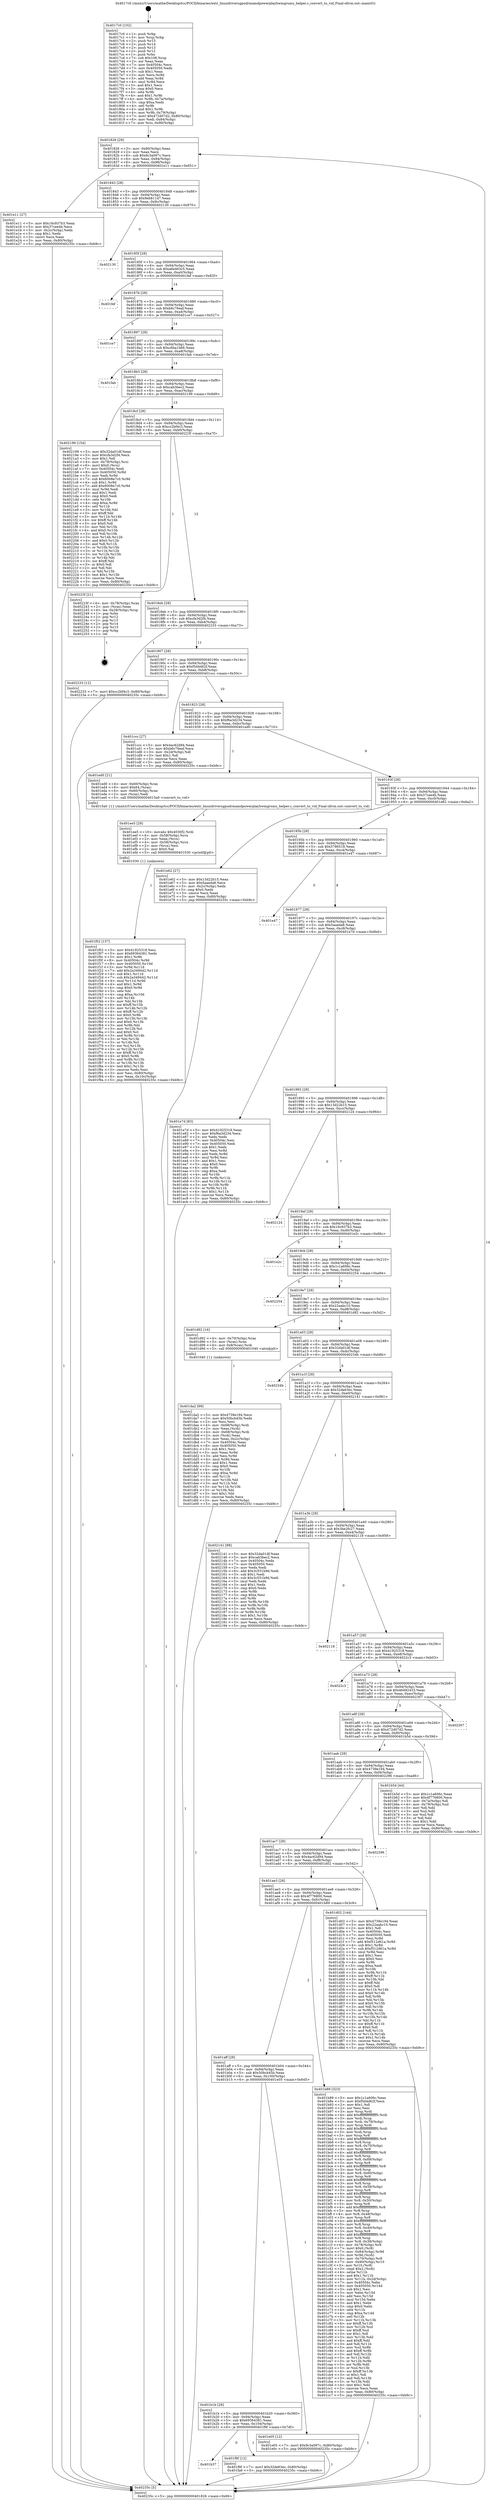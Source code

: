 digraph "0x4017c0" {
  label = "0x4017c0 (/mnt/c/Users/mathe/Desktop/tcc/POCII/binaries/extr_linuxdriversgpudrmamdpowerplayhwmgrsmu_helper.c_convert_to_vid_Final-ollvm.out::main(0))"
  labelloc = "t"
  node[shape=record]

  Entry [label="",width=0.3,height=0.3,shape=circle,fillcolor=black,style=filled]
  "0x401826" [label="{
     0x401826 [29]\l
     | [instrs]\l
     &nbsp;&nbsp;0x401826 \<+3\>: mov -0x80(%rbp),%eax\l
     &nbsp;&nbsp;0x401829 \<+2\>: mov %eax,%ecx\l
     &nbsp;&nbsp;0x40182b \<+6\>: sub $0x9c3a097c,%ecx\l
     &nbsp;&nbsp;0x401831 \<+6\>: mov %eax,-0x94(%rbp)\l
     &nbsp;&nbsp;0x401837 \<+6\>: mov %ecx,-0x98(%rbp)\l
     &nbsp;&nbsp;0x40183d \<+6\>: je 0000000000401e11 \<main+0x651\>\l
  }"]
  "0x401e11" [label="{
     0x401e11 [27]\l
     | [instrs]\l
     &nbsp;&nbsp;0x401e11 \<+5\>: mov $0x16c937b3,%eax\l
     &nbsp;&nbsp;0x401e16 \<+5\>: mov $0x37cee4b,%ecx\l
     &nbsp;&nbsp;0x401e1b \<+3\>: mov -0x2c(%rbp),%edx\l
     &nbsp;&nbsp;0x401e1e \<+3\>: cmp $0x1,%edx\l
     &nbsp;&nbsp;0x401e21 \<+3\>: cmovl %ecx,%eax\l
     &nbsp;&nbsp;0x401e24 \<+3\>: mov %eax,-0x80(%rbp)\l
     &nbsp;&nbsp;0x401e27 \<+5\>: jmp 000000000040235c \<main+0xb9c\>\l
  }"]
  "0x401843" [label="{
     0x401843 [28]\l
     | [instrs]\l
     &nbsp;&nbsp;0x401843 \<+5\>: jmp 0000000000401848 \<main+0x88\>\l
     &nbsp;&nbsp;0x401848 \<+6\>: mov -0x94(%rbp),%eax\l
     &nbsp;&nbsp;0x40184e \<+5\>: sub $0x9eb811d7,%eax\l
     &nbsp;&nbsp;0x401853 \<+6\>: mov %eax,-0x9c(%rbp)\l
     &nbsp;&nbsp;0x401859 \<+6\>: je 0000000000402130 \<main+0x970\>\l
  }"]
  Exit [label="",width=0.3,height=0.3,shape=circle,fillcolor=black,style=filled,peripheries=2]
  "0x402130" [label="{
     0x402130\l
  }", style=dashed]
  "0x40185f" [label="{
     0x40185f [28]\l
     | [instrs]\l
     &nbsp;&nbsp;0x40185f \<+5\>: jmp 0000000000401864 \<main+0xa4\>\l
     &nbsp;&nbsp;0x401864 \<+6\>: mov -0x94(%rbp),%eax\l
     &nbsp;&nbsp;0x40186a \<+5\>: sub $0xa6e463c5,%eax\l
     &nbsp;&nbsp;0x40186f \<+6\>: mov %eax,-0xa0(%rbp)\l
     &nbsp;&nbsp;0x401875 \<+6\>: je 0000000000401fef \<main+0x82f\>\l
  }"]
  "0x401b37" [label="{
     0x401b37\l
  }", style=dashed]
  "0x401fef" [label="{
     0x401fef\l
  }", style=dashed]
  "0x40187b" [label="{
     0x40187b [28]\l
     | [instrs]\l
     &nbsp;&nbsp;0x40187b \<+5\>: jmp 0000000000401880 \<main+0xc0\>\l
     &nbsp;&nbsp;0x401880 \<+6\>: mov -0x94(%rbp),%eax\l
     &nbsp;&nbsp;0x401886 \<+5\>: sub $0xb6c76eaf,%eax\l
     &nbsp;&nbsp;0x40188b \<+6\>: mov %eax,-0xa4(%rbp)\l
     &nbsp;&nbsp;0x401891 \<+6\>: je 0000000000401ce7 \<main+0x527\>\l
  }"]
  "0x401f9f" [label="{
     0x401f9f [12]\l
     | [instrs]\l
     &nbsp;&nbsp;0x401f9f \<+7\>: movl $0x32de63ec,-0x80(%rbp)\l
     &nbsp;&nbsp;0x401fa6 \<+5\>: jmp 000000000040235c \<main+0xb9c\>\l
  }"]
  "0x401ce7" [label="{
     0x401ce7\l
  }", style=dashed]
  "0x401897" [label="{
     0x401897 [28]\l
     | [instrs]\l
     &nbsp;&nbsp;0x401897 \<+5\>: jmp 000000000040189c \<main+0xdc\>\l
     &nbsp;&nbsp;0x40189c \<+6\>: mov -0x94(%rbp),%eax\l
     &nbsp;&nbsp;0x4018a2 \<+5\>: sub $0xc6ba1b66,%eax\l
     &nbsp;&nbsp;0x4018a7 \<+6\>: mov %eax,-0xa8(%rbp)\l
     &nbsp;&nbsp;0x4018ad \<+6\>: je 0000000000401fab \<main+0x7eb\>\l
  }"]
  "0x401f02" [label="{
     0x401f02 [157]\l
     | [instrs]\l
     &nbsp;&nbsp;0x401f02 \<+5\>: mov $0x41925318,%esi\l
     &nbsp;&nbsp;0x401f07 \<+5\>: mov $0x69364381,%edx\l
     &nbsp;&nbsp;0x401f0c \<+3\>: mov $0x1,%r8b\l
     &nbsp;&nbsp;0x401f0f \<+8\>: mov 0x40504c,%r9d\l
     &nbsp;&nbsp;0x401f17 \<+8\>: mov 0x405050,%r10d\l
     &nbsp;&nbsp;0x401f1f \<+3\>: mov %r9d,%r11d\l
     &nbsp;&nbsp;0x401f22 \<+7\>: add $0x2a349442,%r11d\l
     &nbsp;&nbsp;0x401f29 \<+4\>: sub $0x1,%r11d\l
     &nbsp;&nbsp;0x401f2d \<+7\>: sub $0x2a349442,%r11d\l
     &nbsp;&nbsp;0x401f34 \<+4\>: imul %r11d,%r9d\l
     &nbsp;&nbsp;0x401f38 \<+4\>: and $0x1,%r9d\l
     &nbsp;&nbsp;0x401f3c \<+4\>: cmp $0x0,%r9d\l
     &nbsp;&nbsp;0x401f40 \<+3\>: sete %bl\l
     &nbsp;&nbsp;0x401f43 \<+4\>: cmp $0xa,%r10d\l
     &nbsp;&nbsp;0x401f47 \<+4\>: setl %r14b\l
     &nbsp;&nbsp;0x401f4b \<+3\>: mov %bl,%r15b\l
     &nbsp;&nbsp;0x401f4e \<+4\>: xor $0xff,%r15b\l
     &nbsp;&nbsp;0x401f52 \<+3\>: mov %r14b,%r12b\l
     &nbsp;&nbsp;0x401f55 \<+4\>: xor $0xff,%r12b\l
     &nbsp;&nbsp;0x401f59 \<+4\>: xor $0x0,%r8b\l
     &nbsp;&nbsp;0x401f5d \<+3\>: mov %r15b,%r13b\l
     &nbsp;&nbsp;0x401f60 \<+4\>: and $0x0,%r13b\l
     &nbsp;&nbsp;0x401f64 \<+3\>: and %r8b,%bl\l
     &nbsp;&nbsp;0x401f67 \<+3\>: mov %r12b,%cl\l
     &nbsp;&nbsp;0x401f6a \<+3\>: and $0x0,%cl\l
     &nbsp;&nbsp;0x401f6d \<+3\>: and %r8b,%r14b\l
     &nbsp;&nbsp;0x401f70 \<+3\>: or %bl,%r13b\l
     &nbsp;&nbsp;0x401f73 \<+3\>: or %r14b,%cl\l
     &nbsp;&nbsp;0x401f76 \<+3\>: xor %cl,%r13b\l
     &nbsp;&nbsp;0x401f79 \<+3\>: or %r12b,%r15b\l
     &nbsp;&nbsp;0x401f7c \<+4\>: xor $0xff,%r15b\l
     &nbsp;&nbsp;0x401f80 \<+4\>: or $0x0,%r8b\l
     &nbsp;&nbsp;0x401f84 \<+3\>: and %r8b,%r15b\l
     &nbsp;&nbsp;0x401f87 \<+3\>: or %r15b,%r13b\l
     &nbsp;&nbsp;0x401f8a \<+4\>: test $0x1,%r13b\l
     &nbsp;&nbsp;0x401f8e \<+3\>: cmovne %edx,%esi\l
     &nbsp;&nbsp;0x401f91 \<+3\>: mov %esi,-0x80(%rbp)\l
     &nbsp;&nbsp;0x401f94 \<+6\>: mov %eax,-0x10c(%rbp)\l
     &nbsp;&nbsp;0x401f9a \<+5\>: jmp 000000000040235c \<main+0xb9c\>\l
  }"]
  "0x401fab" [label="{
     0x401fab\l
  }", style=dashed]
  "0x4018b3" [label="{
     0x4018b3 [28]\l
     | [instrs]\l
     &nbsp;&nbsp;0x4018b3 \<+5\>: jmp 00000000004018b8 \<main+0xf8\>\l
     &nbsp;&nbsp;0x4018b8 \<+6\>: mov -0x94(%rbp),%eax\l
     &nbsp;&nbsp;0x4018be \<+5\>: sub $0xcab3bec2,%eax\l
     &nbsp;&nbsp;0x4018c3 \<+6\>: mov %eax,-0xac(%rbp)\l
     &nbsp;&nbsp;0x4018c9 \<+6\>: je 0000000000402199 \<main+0x9d9\>\l
  }"]
  "0x401ee5" [label="{
     0x401ee5 [29]\l
     | [instrs]\l
     &nbsp;&nbsp;0x401ee5 \<+10\>: movabs $0x4030f2,%rdi\l
     &nbsp;&nbsp;0x401eef \<+4\>: mov -0x58(%rbp),%rcx\l
     &nbsp;&nbsp;0x401ef3 \<+2\>: mov %eax,(%rcx)\l
     &nbsp;&nbsp;0x401ef5 \<+4\>: mov -0x58(%rbp),%rcx\l
     &nbsp;&nbsp;0x401ef9 \<+2\>: mov (%rcx),%esi\l
     &nbsp;&nbsp;0x401efb \<+2\>: mov $0x0,%al\l
     &nbsp;&nbsp;0x401efd \<+5\>: call 0000000000401030 \<printf@plt\>\l
     | [calls]\l
     &nbsp;&nbsp;0x401030 \{1\} (unknown)\l
  }"]
  "0x402199" [label="{
     0x402199 [154]\l
     | [instrs]\l
     &nbsp;&nbsp;0x402199 \<+5\>: mov $0x32da01df,%eax\l
     &nbsp;&nbsp;0x40219e \<+5\>: mov $0xcfa3d2f4,%ecx\l
     &nbsp;&nbsp;0x4021a3 \<+2\>: mov $0x1,%dl\l
     &nbsp;&nbsp;0x4021a5 \<+4\>: mov -0x78(%rbp),%rsi\l
     &nbsp;&nbsp;0x4021a9 \<+6\>: movl $0x0,(%rsi)\l
     &nbsp;&nbsp;0x4021af \<+7\>: mov 0x40504c,%edi\l
     &nbsp;&nbsp;0x4021b6 \<+8\>: mov 0x405050,%r8d\l
     &nbsp;&nbsp;0x4021be \<+3\>: mov %edi,%r9d\l
     &nbsp;&nbsp;0x4021c1 \<+7\>: sub $0x6008e7c0,%r9d\l
     &nbsp;&nbsp;0x4021c8 \<+4\>: sub $0x1,%r9d\l
     &nbsp;&nbsp;0x4021cc \<+7\>: add $0x6008e7c0,%r9d\l
     &nbsp;&nbsp;0x4021d3 \<+4\>: imul %r9d,%edi\l
     &nbsp;&nbsp;0x4021d7 \<+3\>: and $0x1,%edi\l
     &nbsp;&nbsp;0x4021da \<+3\>: cmp $0x0,%edi\l
     &nbsp;&nbsp;0x4021dd \<+4\>: sete %r10b\l
     &nbsp;&nbsp;0x4021e1 \<+4\>: cmp $0xa,%r8d\l
     &nbsp;&nbsp;0x4021e5 \<+4\>: setl %r11b\l
     &nbsp;&nbsp;0x4021e9 \<+3\>: mov %r10b,%bl\l
     &nbsp;&nbsp;0x4021ec \<+3\>: xor $0xff,%bl\l
     &nbsp;&nbsp;0x4021ef \<+3\>: mov %r11b,%r14b\l
     &nbsp;&nbsp;0x4021f2 \<+4\>: xor $0xff,%r14b\l
     &nbsp;&nbsp;0x4021f6 \<+3\>: xor $0x0,%dl\l
     &nbsp;&nbsp;0x4021f9 \<+3\>: mov %bl,%r15b\l
     &nbsp;&nbsp;0x4021fc \<+4\>: and $0x0,%r15b\l
     &nbsp;&nbsp;0x402200 \<+3\>: and %dl,%r10b\l
     &nbsp;&nbsp;0x402203 \<+3\>: mov %r14b,%r12b\l
     &nbsp;&nbsp;0x402206 \<+4\>: and $0x0,%r12b\l
     &nbsp;&nbsp;0x40220a \<+3\>: and %dl,%r11b\l
     &nbsp;&nbsp;0x40220d \<+3\>: or %r10b,%r15b\l
     &nbsp;&nbsp;0x402210 \<+3\>: or %r11b,%r12b\l
     &nbsp;&nbsp;0x402213 \<+3\>: xor %r12b,%r15b\l
     &nbsp;&nbsp;0x402216 \<+3\>: or %r14b,%bl\l
     &nbsp;&nbsp;0x402219 \<+3\>: xor $0xff,%bl\l
     &nbsp;&nbsp;0x40221c \<+3\>: or $0x0,%dl\l
     &nbsp;&nbsp;0x40221f \<+2\>: and %dl,%bl\l
     &nbsp;&nbsp;0x402221 \<+3\>: or %bl,%r15b\l
     &nbsp;&nbsp;0x402224 \<+4\>: test $0x1,%r15b\l
     &nbsp;&nbsp;0x402228 \<+3\>: cmovne %ecx,%eax\l
     &nbsp;&nbsp;0x40222b \<+3\>: mov %eax,-0x80(%rbp)\l
     &nbsp;&nbsp;0x40222e \<+5\>: jmp 000000000040235c \<main+0xb9c\>\l
  }"]
  "0x4018cf" [label="{
     0x4018cf [28]\l
     | [instrs]\l
     &nbsp;&nbsp;0x4018cf \<+5\>: jmp 00000000004018d4 \<main+0x114\>\l
     &nbsp;&nbsp;0x4018d4 \<+6\>: mov -0x94(%rbp),%eax\l
     &nbsp;&nbsp;0x4018da \<+5\>: sub $0xcc2bf4c3,%eax\l
     &nbsp;&nbsp;0x4018df \<+6\>: mov %eax,-0xb0(%rbp)\l
     &nbsp;&nbsp;0x4018e5 \<+6\>: je 000000000040223f \<main+0xa7f\>\l
  }"]
  "0x401b1b" [label="{
     0x401b1b [28]\l
     | [instrs]\l
     &nbsp;&nbsp;0x401b1b \<+5\>: jmp 0000000000401b20 \<main+0x360\>\l
     &nbsp;&nbsp;0x401b20 \<+6\>: mov -0x94(%rbp),%eax\l
     &nbsp;&nbsp;0x401b26 \<+5\>: sub $0x69364381,%eax\l
     &nbsp;&nbsp;0x401b2b \<+6\>: mov %eax,-0x104(%rbp)\l
     &nbsp;&nbsp;0x401b31 \<+6\>: je 0000000000401f9f \<main+0x7df\>\l
  }"]
  "0x40223f" [label="{
     0x40223f [21]\l
     | [instrs]\l
     &nbsp;&nbsp;0x40223f \<+4\>: mov -0x78(%rbp),%rax\l
     &nbsp;&nbsp;0x402243 \<+2\>: mov (%rax),%eax\l
     &nbsp;&nbsp;0x402245 \<+4\>: lea -0x28(%rbp),%rsp\l
     &nbsp;&nbsp;0x402249 \<+1\>: pop %rbx\l
     &nbsp;&nbsp;0x40224a \<+2\>: pop %r12\l
     &nbsp;&nbsp;0x40224c \<+2\>: pop %r13\l
     &nbsp;&nbsp;0x40224e \<+2\>: pop %r14\l
     &nbsp;&nbsp;0x402250 \<+2\>: pop %r15\l
     &nbsp;&nbsp;0x402252 \<+1\>: pop %rbp\l
     &nbsp;&nbsp;0x402253 \<+1\>: ret\l
  }"]
  "0x4018eb" [label="{
     0x4018eb [28]\l
     | [instrs]\l
     &nbsp;&nbsp;0x4018eb \<+5\>: jmp 00000000004018f0 \<main+0x130\>\l
     &nbsp;&nbsp;0x4018f0 \<+6\>: mov -0x94(%rbp),%eax\l
     &nbsp;&nbsp;0x4018f6 \<+5\>: sub $0xcfa3d2f4,%eax\l
     &nbsp;&nbsp;0x4018fb \<+6\>: mov %eax,-0xb4(%rbp)\l
     &nbsp;&nbsp;0x401901 \<+6\>: je 0000000000402233 \<main+0xa73\>\l
  }"]
  "0x401e05" [label="{
     0x401e05 [12]\l
     | [instrs]\l
     &nbsp;&nbsp;0x401e05 \<+7\>: movl $0x9c3a097c,-0x80(%rbp)\l
     &nbsp;&nbsp;0x401e0c \<+5\>: jmp 000000000040235c \<main+0xb9c\>\l
  }"]
  "0x402233" [label="{
     0x402233 [12]\l
     | [instrs]\l
     &nbsp;&nbsp;0x402233 \<+7\>: movl $0xcc2bf4c3,-0x80(%rbp)\l
     &nbsp;&nbsp;0x40223a \<+5\>: jmp 000000000040235c \<main+0xb9c\>\l
  }"]
  "0x401907" [label="{
     0x401907 [28]\l
     | [instrs]\l
     &nbsp;&nbsp;0x401907 \<+5\>: jmp 000000000040190c \<main+0x14c\>\l
     &nbsp;&nbsp;0x40190c \<+6\>: mov -0x94(%rbp),%eax\l
     &nbsp;&nbsp;0x401912 \<+5\>: sub $0xf5d4d62f,%eax\l
     &nbsp;&nbsp;0x401917 \<+6\>: mov %eax,-0xb8(%rbp)\l
     &nbsp;&nbsp;0x40191d \<+6\>: je 0000000000401ccc \<main+0x50c\>\l
  }"]
  "0x401da2" [label="{
     0x401da2 [99]\l
     | [instrs]\l
     &nbsp;&nbsp;0x401da2 \<+5\>: mov $0x4739e194,%ecx\l
     &nbsp;&nbsp;0x401da7 \<+5\>: mov $0x50bcb45b,%edx\l
     &nbsp;&nbsp;0x401dac \<+2\>: xor %esi,%esi\l
     &nbsp;&nbsp;0x401dae \<+4\>: mov -0x68(%rbp),%rdi\l
     &nbsp;&nbsp;0x401db2 \<+2\>: mov %eax,(%rdi)\l
     &nbsp;&nbsp;0x401db4 \<+4\>: mov -0x68(%rbp),%rdi\l
     &nbsp;&nbsp;0x401db8 \<+2\>: mov (%rdi),%eax\l
     &nbsp;&nbsp;0x401dba \<+3\>: mov %eax,-0x2c(%rbp)\l
     &nbsp;&nbsp;0x401dbd \<+7\>: mov 0x40504c,%eax\l
     &nbsp;&nbsp;0x401dc4 \<+8\>: mov 0x405050,%r8d\l
     &nbsp;&nbsp;0x401dcc \<+3\>: sub $0x1,%esi\l
     &nbsp;&nbsp;0x401dcf \<+3\>: mov %eax,%r9d\l
     &nbsp;&nbsp;0x401dd2 \<+3\>: add %esi,%r9d\l
     &nbsp;&nbsp;0x401dd5 \<+4\>: imul %r9d,%eax\l
     &nbsp;&nbsp;0x401dd9 \<+3\>: and $0x1,%eax\l
     &nbsp;&nbsp;0x401ddc \<+3\>: cmp $0x0,%eax\l
     &nbsp;&nbsp;0x401ddf \<+4\>: sete %r10b\l
     &nbsp;&nbsp;0x401de3 \<+4\>: cmp $0xa,%r8d\l
     &nbsp;&nbsp;0x401de7 \<+4\>: setl %r11b\l
     &nbsp;&nbsp;0x401deb \<+3\>: mov %r10b,%bl\l
     &nbsp;&nbsp;0x401dee \<+3\>: and %r11b,%bl\l
     &nbsp;&nbsp;0x401df1 \<+3\>: xor %r11b,%r10b\l
     &nbsp;&nbsp;0x401df4 \<+3\>: or %r10b,%bl\l
     &nbsp;&nbsp;0x401df7 \<+3\>: test $0x1,%bl\l
     &nbsp;&nbsp;0x401dfa \<+3\>: cmovne %edx,%ecx\l
     &nbsp;&nbsp;0x401dfd \<+3\>: mov %ecx,-0x80(%rbp)\l
     &nbsp;&nbsp;0x401e00 \<+5\>: jmp 000000000040235c \<main+0xb9c\>\l
  }"]
  "0x401ccc" [label="{
     0x401ccc [27]\l
     | [instrs]\l
     &nbsp;&nbsp;0x401ccc \<+5\>: mov $0x4ac62d94,%eax\l
     &nbsp;&nbsp;0x401cd1 \<+5\>: mov $0xb6c76eaf,%ecx\l
     &nbsp;&nbsp;0x401cd6 \<+3\>: mov -0x2d(%rbp),%dl\l
     &nbsp;&nbsp;0x401cd9 \<+3\>: test $0x1,%dl\l
     &nbsp;&nbsp;0x401cdc \<+3\>: cmovne %ecx,%eax\l
     &nbsp;&nbsp;0x401cdf \<+3\>: mov %eax,-0x80(%rbp)\l
     &nbsp;&nbsp;0x401ce2 \<+5\>: jmp 000000000040235c \<main+0xb9c\>\l
  }"]
  "0x401923" [label="{
     0x401923 [28]\l
     | [instrs]\l
     &nbsp;&nbsp;0x401923 \<+5\>: jmp 0000000000401928 \<main+0x168\>\l
     &nbsp;&nbsp;0x401928 \<+6\>: mov -0x94(%rbp),%eax\l
     &nbsp;&nbsp;0x40192e \<+5\>: sub $0xf6a3d234,%eax\l
     &nbsp;&nbsp;0x401933 \<+6\>: mov %eax,-0xbc(%rbp)\l
     &nbsp;&nbsp;0x401939 \<+6\>: je 0000000000401ed0 \<main+0x710\>\l
  }"]
  "0x401aff" [label="{
     0x401aff [28]\l
     | [instrs]\l
     &nbsp;&nbsp;0x401aff \<+5\>: jmp 0000000000401b04 \<main+0x344\>\l
     &nbsp;&nbsp;0x401b04 \<+6\>: mov -0x94(%rbp),%eax\l
     &nbsp;&nbsp;0x401b0a \<+5\>: sub $0x50bcb45b,%eax\l
     &nbsp;&nbsp;0x401b0f \<+6\>: mov %eax,-0x100(%rbp)\l
     &nbsp;&nbsp;0x401b15 \<+6\>: je 0000000000401e05 \<main+0x645\>\l
  }"]
  "0x401ed0" [label="{
     0x401ed0 [21]\l
     | [instrs]\l
     &nbsp;&nbsp;0x401ed0 \<+4\>: mov -0x60(%rbp),%rax\l
     &nbsp;&nbsp;0x401ed4 \<+6\>: movl $0x64,(%rax)\l
     &nbsp;&nbsp;0x401eda \<+4\>: mov -0x60(%rbp),%rax\l
     &nbsp;&nbsp;0x401ede \<+2\>: mov (%rax),%edi\l
     &nbsp;&nbsp;0x401ee0 \<+5\>: call 00000000004015a0 \<convert_to_vid\>\l
     | [calls]\l
     &nbsp;&nbsp;0x4015a0 \{1\} (/mnt/c/Users/mathe/Desktop/tcc/POCII/binaries/extr_linuxdriversgpudrmamdpowerplayhwmgrsmu_helper.c_convert_to_vid_Final-ollvm.out::convert_to_vid)\l
  }"]
  "0x40193f" [label="{
     0x40193f [28]\l
     | [instrs]\l
     &nbsp;&nbsp;0x40193f \<+5\>: jmp 0000000000401944 \<main+0x184\>\l
     &nbsp;&nbsp;0x401944 \<+6\>: mov -0x94(%rbp),%eax\l
     &nbsp;&nbsp;0x40194a \<+5\>: sub $0x37cee4b,%eax\l
     &nbsp;&nbsp;0x40194f \<+6\>: mov %eax,-0xc0(%rbp)\l
     &nbsp;&nbsp;0x401955 \<+6\>: je 0000000000401e62 \<main+0x6a2\>\l
  }"]
  "0x401b89" [label="{
     0x401b89 [323]\l
     | [instrs]\l
     &nbsp;&nbsp;0x401b89 \<+5\>: mov $0x1c1a606c,%eax\l
     &nbsp;&nbsp;0x401b8e \<+5\>: mov $0xf5d4d62f,%ecx\l
     &nbsp;&nbsp;0x401b93 \<+2\>: mov $0x1,%dl\l
     &nbsp;&nbsp;0x401b95 \<+2\>: xor %esi,%esi\l
     &nbsp;&nbsp;0x401b97 \<+3\>: mov %rsp,%rdi\l
     &nbsp;&nbsp;0x401b9a \<+4\>: add $0xfffffffffffffff0,%rdi\l
     &nbsp;&nbsp;0x401b9e \<+3\>: mov %rdi,%rsp\l
     &nbsp;&nbsp;0x401ba1 \<+4\>: mov %rdi,-0x78(%rbp)\l
     &nbsp;&nbsp;0x401ba5 \<+3\>: mov %rsp,%rdi\l
     &nbsp;&nbsp;0x401ba8 \<+4\>: add $0xfffffffffffffff0,%rdi\l
     &nbsp;&nbsp;0x401bac \<+3\>: mov %rdi,%rsp\l
     &nbsp;&nbsp;0x401baf \<+3\>: mov %rsp,%r8\l
     &nbsp;&nbsp;0x401bb2 \<+4\>: add $0xfffffffffffffff0,%r8\l
     &nbsp;&nbsp;0x401bb6 \<+3\>: mov %r8,%rsp\l
     &nbsp;&nbsp;0x401bb9 \<+4\>: mov %r8,-0x70(%rbp)\l
     &nbsp;&nbsp;0x401bbd \<+3\>: mov %rsp,%r8\l
     &nbsp;&nbsp;0x401bc0 \<+4\>: add $0xfffffffffffffff0,%r8\l
     &nbsp;&nbsp;0x401bc4 \<+3\>: mov %r8,%rsp\l
     &nbsp;&nbsp;0x401bc7 \<+4\>: mov %r8,-0x68(%rbp)\l
     &nbsp;&nbsp;0x401bcb \<+3\>: mov %rsp,%r8\l
     &nbsp;&nbsp;0x401bce \<+4\>: add $0xfffffffffffffff0,%r8\l
     &nbsp;&nbsp;0x401bd2 \<+3\>: mov %r8,%rsp\l
     &nbsp;&nbsp;0x401bd5 \<+4\>: mov %r8,-0x60(%rbp)\l
     &nbsp;&nbsp;0x401bd9 \<+3\>: mov %rsp,%r8\l
     &nbsp;&nbsp;0x401bdc \<+4\>: add $0xfffffffffffffff0,%r8\l
     &nbsp;&nbsp;0x401be0 \<+3\>: mov %r8,%rsp\l
     &nbsp;&nbsp;0x401be3 \<+4\>: mov %r8,-0x58(%rbp)\l
     &nbsp;&nbsp;0x401be7 \<+3\>: mov %rsp,%r8\l
     &nbsp;&nbsp;0x401bea \<+4\>: add $0xfffffffffffffff0,%r8\l
     &nbsp;&nbsp;0x401bee \<+3\>: mov %r8,%rsp\l
     &nbsp;&nbsp;0x401bf1 \<+4\>: mov %r8,-0x50(%rbp)\l
     &nbsp;&nbsp;0x401bf5 \<+3\>: mov %rsp,%r8\l
     &nbsp;&nbsp;0x401bf8 \<+4\>: add $0xfffffffffffffff0,%r8\l
     &nbsp;&nbsp;0x401bfc \<+3\>: mov %r8,%rsp\l
     &nbsp;&nbsp;0x401bff \<+4\>: mov %r8,-0x48(%rbp)\l
     &nbsp;&nbsp;0x401c03 \<+3\>: mov %rsp,%r8\l
     &nbsp;&nbsp;0x401c06 \<+4\>: add $0xfffffffffffffff0,%r8\l
     &nbsp;&nbsp;0x401c0a \<+3\>: mov %r8,%rsp\l
     &nbsp;&nbsp;0x401c0d \<+4\>: mov %r8,-0x40(%rbp)\l
     &nbsp;&nbsp;0x401c11 \<+3\>: mov %rsp,%r8\l
     &nbsp;&nbsp;0x401c14 \<+4\>: add $0xfffffffffffffff0,%r8\l
     &nbsp;&nbsp;0x401c18 \<+3\>: mov %r8,%rsp\l
     &nbsp;&nbsp;0x401c1b \<+4\>: mov %r8,-0x38(%rbp)\l
     &nbsp;&nbsp;0x401c1f \<+4\>: mov -0x78(%rbp),%r8\l
     &nbsp;&nbsp;0x401c23 \<+7\>: movl $0x0,(%r8)\l
     &nbsp;&nbsp;0x401c2a \<+7\>: mov -0x84(%rbp),%r9d\l
     &nbsp;&nbsp;0x401c31 \<+3\>: mov %r9d,(%rdi)\l
     &nbsp;&nbsp;0x401c34 \<+4\>: mov -0x70(%rbp),%r8\l
     &nbsp;&nbsp;0x401c38 \<+7\>: mov -0x90(%rbp),%r10\l
     &nbsp;&nbsp;0x401c3f \<+3\>: mov %r10,(%r8)\l
     &nbsp;&nbsp;0x401c42 \<+3\>: cmpl $0x2,(%rdi)\l
     &nbsp;&nbsp;0x401c45 \<+4\>: setne %r11b\l
     &nbsp;&nbsp;0x401c49 \<+4\>: and $0x1,%r11b\l
     &nbsp;&nbsp;0x401c4d \<+4\>: mov %r11b,-0x2d(%rbp)\l
     &nbsp;&nbsp;0x401c51 \<+7\>: mov 0x40504c,%ebx\l
     &nbsp;&nbsp;0x401c58 \<+8\>: mov 0x405050,%r14d\l
     &nbsp;&nbsp;0x401c60 \<+3\>: sub $0x1,%esi\l
     &nbsp;&nbsp;0x401c63 \<+3\>: mov %ebx,%r15d\l
     &nbsp;&nbsp;0x401c66 \<+3\>: add %esi,%r15d\l
     &nbsp;&nbsp;0x401c69 \<+4\>: imul %r15d,%ebx\l
     &nbsp;&nbsp;0x401c6d \<+3\>: and $0x1,%ebx\l
     &nbsp;&nbsp;0x401c70 \<+3\>: cmp $0x0,%ebx\l
     &nbsp;&nbsp;0x401c73 \<+4\>: sete %r11b\l
     &nbsp;&nbsp;0x401c77 \<+4\>: cmp $0xa,%r14d\l
     &nbsp;&nbsp;0x401c7b \<+4\>: setl %r12b\l
     &nbsp;&nbsp;0x401c7f \<+3\>: mov %r11b,%r13b\l
     &nbsp;&nbsp;0x401c82 \<+4\>: xor $0xff,%r13b\l
     &nbsp;&nbsp;0x401c86 \<+3\>: mov %r12b,%sil\l
     &nbsp;&nbsp;0x401c89 \<+4\>: xor $0xff,%sil\l
     &nbsp;&nbsp;0x401c8d \<+3\>: xor $0x1,%dl\l
     &nbsp;&nbsp;0x401c90 \<+3\>: mov %r13b,%dil\l
     &nbsp;&nbsp;0x401c93 \<+4\>: and $0xff,%dil\l
     &nbsp;&nbsp;0x401c97 \<+3\>: and %dl,%r11b\l
     &nbsp;&nbsp;0x401c9a \<+3\>: mov %sil,%r8b\l
     &nbsp;&nbsp;0x401c9d \<+4\>: and $0xff,%r8b\l
     &nbsp;&nbsp;0x401ca1 \<+3\>: and %dl,%r12b\l
     &nbsp;&nbsp;0x401ca4 \<+3\>: or %r11b,%dil\l
     &nbsp;&nbsp;0x401ca7 \<+3\>: or %r12b,%r8b\l
     &nbsp;&nbsp;0x401caa \<+3\>: xor %r8b,%dil\l
     &nbsp;&nbsp;0x401cad \<+3\>: or %sil,%r13b\l
     &nbsp;&nbsp;0x401cb0 \<+4\>: xor $0xff,%r13b\l
     &nbsp;&nbsp;0x401cb4 \<+3\>: or $0x1,%dl\l
     &nbsp;&nbsp;0x401cb7 \<+3\>: and %dl,%r13b\l
     &nbsp;&nbsp;0x401cba \<+3\>: or %r13b,%dil\l
     &nbsp;&nbsp;0x401cbd \<+4\>: test $0x1,%dil\l
     &nbsp;&nbsp;0x401cc1 \<+3\>: cmovne %ecx,%eax\l
     &nbsp;&nbsp;0x401cc4 \<+3\>: mov %eax,-0x80(%rbp)\l
     &nbsp;&nbsp;0x401cc7 \<+5\>: jmp 000000000040235c \<main+0xb9c\>\l
  }"]
  "0x401e62" [label="{
     0x401e62 [27]\l
     | [instrs]\l
     &nbsp;&nbsp;0x401e62 \<+5\>: mov $0x13d22b15,%eax\l
     &nbsp;&nbsp;0x401e67 \<+5\>: mov $0x5aaeda8,%ecx\l
     &nbsp;&nbsp;0x401e6c \<+3\>: mov -0x2c(%rbp),%edx\l
     &nbsp;&nbsp;0x401e6f \<+3\>: cmp $0x0,%edx\l
     &nbsp;&nbsp;0x401e72 \<+3\>: cmove %ecx,%eax\l
     &nbsp;&nbsp;0x401e75 \<+3\>: mov %eax,-0x80(%rbp)\l
     &nbsp;&nbsp;0x401e78 \<+5\>: jmp 000000000040235c \<main+0xb9c\>\l
  }"]
  "0x40195b" [label="{
     0x40195b [28]\l
     | [instrs]\l
     &nbsp;&nbsp;0x40195b \<+5\>: jmp 0000000000401960 \<main+0x1a0\>\l
     &nbsp;&nbsp;0x401960 \<+6\>: mov -0x94(%rbp),%eax\l
     &nbsp;&nbsp;0x401966 \<+5\>: sub $0x5786518,%eax\l
     &nbsp;&nbsp;0x40196b \<+6\>: mov %eax,-0xc4(%rbp)\l
     &nbsp;&nbsp;0x401971 \<+6\>: je 0000000000401e47 \<main+0x687\>\l
  }"]
  "0x401ae3" [label="{
     0x401ae3 [28]\l
     | [instrs]\l
     &nbsp;&nbsp;0x401ae3 \<+5\>: jmp 0000000000401ae8 \<main+0x328\>\l
     &nbsp;&nbsp;0x401ae8 \<+6\>: mov -0x94(%rbp),%eax\l
     &nbsp;&nbsp;0x401aee \<+5\>: sub $0x4f776800,%eax\l
     &nbsp;&nbsp;0x401af3 \<+6\>: mov %eax,-0xfc(%rbp)\l
     &nbsp;&nbsp;0x401af9 \<+6\>: je 0000000000401b89 \<main+0x3c9\>\l
  }"]
  "0x401e47" [label="{
     0x401e47\l
  }", style=dashed]
  "0x401977" [label="{
     0x401977 [28]\l
     | [instrs]\l
     &nbsp;&nbsp;0x401977 \<+5\>: jmp 000000000040197c \<main+0x1bc\>\l
     &nbsp;&nbsp;0x40197c \<+6\>: mov -0x94(%rbp),%eax\l
     &nbsp;&nbsp;0x401982 \<+5\>: sub $0x5aaeda8,%eax\l
     &nbsp;&nbsp;0x401987 \<+6\>: mov %eax,-0xc8(%rbp)\l
     &nbsp;&nbsp;0x40198d \<+6\>: je 0000000000401e7d \<main+0x6bd\>\l
  }"]
  "0x401d02" [label="{
     0x401d02 [144]\l
     | [instrs]\l
     &nbsp;&nbsp;0x401d02 \<+5\>: mov $0x4739e194,%eax\l
     &nbsp;&nbsp;0x401d07 \<+5\>: mov $0x22aabc10,%ecx\l
     &nbsp;&nbsp;0x401d0c \<+2\>: mov $0x1,%dl\l
     &nbsp;&nbsp;0x401d0e \<+7\>: mov 0x40504c,%esi\l
     &nbsp;&nbsp;0x401d15 \<+7\>: mov 0x405050,%edi\l
     &nbsp;&nbsp;0x401d1c \<+3\>: mov %esi,%r8d\l
     &nbsp;&nbsp;0x401d1f \<+7\>: add $0xf512d61a,%r8d\l
     &nbsp;&nbsp;0x401d26 \<+4\>: sub $0x1,%r8d\l
     &nbsp;&nbsp;0x401d2a \<+7\>: sub $0xf512d61a,%r8d\l
     &nbsp;&nbsp;0x401d31 \<+4\>: imul %r8d,%esi\l
     &nbsp;&nbsp;0x401d35 \<+3\>: and $0x1,%esi\l
     &nbsp;&nbsp;0x401d38 \<+3\>: cmp $0x0,%esi\l
     &nbsp;&nbsp;0x401d3b \<+4\>: sete %r9b\l
     &nbsp;&nbsp;0x401d3f \<+3\>: cmp $0xa,%edi\l
     &nbsp;&nbsp;0x401d42 \<+4\>: setl %r10b\l
     &nbsp;&nbsp;0x401d46 \<+3\>: mov %r9b,%r11b\l
     &nbsp;&nbsp;0x401d49 \<+4\>: xor $0xff,%r11b\l
     &nbsp;&nbsp;0x401d4d \<+3\>: mov %r10b,%bl\l
     &nbsp;&nbsp;0x401d50 \<+3\>: xor $0xff,%bl\l
     &nbsp;&nbsp;0x401d53 \<+3\>: xor $0x0,%dl\l
     &nbsp;&nbsp;0x401d56 \<+3\>: mov %r11b,%r14b\l
     &nbsp;&nbsp;0x401d59 \<+4\>: and $0x0,%r14b\l
     &nbsp;&nbsp;0x401d5d \<+3\>: and %dl,%r9b\l
     &nbsp;&nbsp;0x401d60 \<+3\>: mov %bl,%r15b\l
     &nbsp;&nbsp;0x401d63 \<+4\>: and $0x0,%r15b\l
     &nbsp;&nbsp;0x401d67 \<+3\>: and %dl,%r10b\l
     &nbsp;&nbsp;0x401d6a \<+3\>: or %r9b,%r14b\l
     &nbsp;&nbsp;0x401d6d \<+3\>: or %r10b,%r15b\l
     &nbsp;&nbsp;0x401d70 \<+3\>: xor %r15b,%r14b\l
     &nbsp;&nbsp;0x401d73 \<+3\>: or %bl,%r11b\l
     &nbsp;&nbsp;0x401d76 \<+4\>: xor $0xff,%r11b\l
     &nbsp;&nbsp;0x401d7a \<+3\>: or $0x0,%dl\l
     &nbsp;&nbsp;0x401d7d \<+3\>: and %dl,%r11b\l
     &nbsp;&nbsp;0x401d80 \<+3\>: or %r11b,%r14b\l
     &nbsp;&nbsp;0x401d83 \<+4\>: test $0x1,%r14b\l
     &nbsp;&nbsp;0x401d87 \<+3\>: cmovne %ecx,%eax\l
     &nbsp;&nbsp;0x401d8a \<+3\>: mov %eax,-0x80(%rbp)\l
     &nbsp;&nbsp;0x401d8d \<+5\>: jmp 000000000040235c \<main+0xb9c\>\l
  }"]
  "0x401e7d" [label="{
     0x401e7d [83]\l
     | [instrs]\l
     &nbsp;&nbsp;0x401e7d \<+5\>: mov $0x41925318,%eax\l
     &nbsp;&nbsp;0x401e82 \<+5\>: mov $0xf6a3d234,%ecx\l
     &nbsp;&nbsp;0x401e87 \<+2\>: xor %edx,%edx\l
     &nbsp;&nbsp;0x401e89 \<+7\>: mov 0x40504c,%esi\l
     &nbsp;&nbsp;0x401e90 \<+7\>: mov 0x405050,%edi\l
     &nbsp;&nbsp;0x401e97 \<+3\>: sub $0x1,%edx\l
     &nbsp;&nbsp;0x401e9a \<+3\>: mov %esi,%r8d\l
     &nbsp;&nbsp;0x401e9d \<+3\>: add %edx,%r8d\l
     &nbsp;&nbsp;0x401ea0 \<+4\>: imul %r8d,%esi\l
     &nbsp;&nbsp;0x401ea4 \<+3\>: and $0x1,%esi\l
     &nbsp;&nbsp;0x401ea7 \<+3\>: cmp $0x0,%esi\l
     &nbsp;&nbsp;0x401eaa \<+4\>: sete %r9b\l
     &nbsp;&nbsp;0x401eae \<+3\>: cmp $0xa,%edi\l
     &nbsp;&nbsp;0x401eb1 \<+4\>: setl %r10b\l
     &nbsp;&nbsp;0x401eb5 \<+3\>: mov %r9b,%r11b\l
     &nbsp;&nbsp;0x401eb8 \<+3\>: and %r10b,%r11b\l
     &nbsp;&nbsp;0x401ebb \<+3\>: xor %r10b,%r9b\l
     &nbsp;&nbsp;0x401ebe \<+3\>: or %r9b,%r11b\l
     &nbsp;&nbsp;0x401ec1 \<+4\>: test $0x1,%r11b\l
     &nbsp;&nbsp;0x401ec5 \<+3\>: cmovne %ecx,%eax\l
     &nbsp;&nbsp;0x401ec8 \<+3\>: mov %eax,-0x80(%rbp)\l
     &nbsp;&nbsp;0x401ecb \<+5\>: jmp 000000000040235c \<main+0xb9c\>\l
  }"]
  "0x401993" [label="{
     0x401993 [28]\l
     | [instrs]\l
     &nbsp;&nbsp;0x401993 \<+5\>: jmp 0000000000401998 \<main+0x1d8\>\l
     &nbsp;&nbsp;0x401998 \<+6\>: mov -0x94(%rbp),%eax\l
     &nbsp;&nbsp;0x40199e \<+5\>: sub $0x13d22b15,%eax\l
     &nbsp;&nbsp;0x4019a3 \<+6\>: mov %eax,-0xcc(%rbp)\l
     &nbsp;&nbsp;0x4019a9 \<+6\>: je 0000000000402124 \<main+0x964\>\l
  }"]
  "0x401ac7" [label="{
     0x401ac7 [28]\l
     | [instrs]\l
     &nbsp;&nbsp;0x401ac7 \<+5\>: jmp 0000000000401acc \<main+0x30c\>\l
     &nbsp;&nbsp;0x401acc \<+6\>: mov -0x94(%rbp),%eax\l
     &nbsp;&nbsp;0x401ad2 \<+5\>: sub $0x4ac62d94,%eax\l
     &nbsp;&nbsp;0x401ad7 \<+6\>: mov %eax,-0xf8(%rbp)\l
     &nbsp;&nbsp;0x401add \<+6\>: je 0000000000401d02 \<main+0x542\>\l
  }"]
  "0x402124" [label="{
     0x402124\l
  }", style=dashed]
  "0x4019af" [label="{
     0x4019af [28]\l
     | [instrs]\l
     &nbsp;&nbsp;0x4019af \<+5\>: jmp 00000000004019b4 \<main+0x1f4\>\l
     &nbsp;&nbsp;0x4019b4 \<+6\>: mov -0x94(%rbp),%eax\l
     &nbsp;&nbsp;0x4019ba \<+5\>: sub $0x16c937b3,%eax\l
     &nbsp;&nbsp;0x4019bf \<+6\>: mov %eax,-0xd0(%rbp)\l
     &nbsp;&nbsp;0x4019c5 \<+6\>: je 0000000000401e2c \<main+0x66c\>\l
  }"]
  "0x402296" [label="{
     0x402296\l
  }", style=dashed]
  "0x401e2c" [label="{
     0x401e2c\l
  }", style=dashed]
  "0x4019cb" [label="{
     0x4019cb [28]\l
     | [instrs]\l
     &nbsp;&nbsp;0x4019cb \<+5\>: jmp 00000000004019d0 \<main+0x210\>\l
     &nbsp;&nbsp;0x4019d0 \<+6\>: mov -0x94(%rbp),%eax\l
     &nbsp;&nbsp;0x4019d6 \<+5\>: sub $0x1c1a606c,%eax\l
     &nbsp;&nbsp;0x4019db \<+6\>: mov %eax,-0xd4(%rbp)\l
     &nbsp;&nbsp;0x4019e1 \<+6\>: je 0000000000402254 \<main+0xa94\>\l
  }"]
  "0x4017c0" [label="{
     0x4017c0 [102]\l
     | [instrs]\l
     &nbsp;&nbsp;0x4017c0 \<+1\>: push %rbp\l
     &nbsp;&nbsp;0x4017c1 \<+3\>: mov %rsp,%rbp\l
     &nbsp;&nbsp;0x4017c4 \<+2\>: push %r15\l
     &nbsp;&nbsp;0x4017c6 \<+2\>: push %r14\l
     &nbsp;&nbsp;0x4017c8 \<+2\>: push %r13\l
     &nbsp;&nbsp;0x4017ca \<+2\>: push %r12\l
     &nbsp;&nbsp;0x4017cc \<+1\>: push %rbx\l
     &nbsp;&nbsp;0x4017cd \<+7\>: sub $0x108,%rsp\l
     &nbsp;&nbsp;0x4017d4 \<+2\>: xor %eax,%eax\l
     &nbsp;&nbsp;0x4017d6 \<+7\>: mov 0x40504c,%ecx\l
     &nbsp;&nbsp;0x4017dd \<+7\>: mov 0x405050,%edx\l
     &nbsp;&nbsp;0x4017e4 \<+3\>: sub $0x1,%eax\l
     &nbsp;&nbsp;0x4017e7 \<+3\>: mov %ecx,%r8d\l
     &nbsp;&nbsp;0x4017ea \<+3\>: add %eax,%r8d\l
     &nbsp;&nbsp;0x4017ed \<+4\>: imul %r8d,%ecx\l
     &nbsp;&nbsp;0x4017f1 \<+3\>: and $0x1,%ecx\l
     &nbsp;&nbsp;0x4017f4 \<+3\>: cmp $0x0,%ecx\l
     &nbsp;&nbsp;0x4017f7 \<+4\>: sete %r9b\l
     &nbsp;&nbsp;0x4017fb \<+4\>: and $0x1,%r9b\l
     &nbsp;&nbsp;0x4017ff \<+4\>: mov %r9b,-0x7a(%rbp)\l
     &nbsp;&nbsp;0x401803 \<+3\>: cmp $0xa,%edx\l
     &nbsp;&nbsp;0x401806 \<+4\>: setl %r9b\l
     &nbsp;&nbsp;0x40180a \<+4\>: and $0x1,%r9b\l
     &nbsp;&nbsp;0x40180e \<+4\>: mov %r9b,-0x79(%rbp)\l
     &nbsp;&nbsp;0x401812 \<+7\>: movl $0x472d07d2,-0x80(%rbp)\l
     &nbsp;&nbsp;0x401819 \<+6\>: mov %edi,-0x84(%rbp)\l
     &nbsp;&nbsp;0x40181f \<+7\>: mov %rsi,-0x90(%rbp)\l
  }"]
  "0x402254" [label="{
     0x402254\l
  }", style=dashed]
  "0x4019e7" [label="{
     0x4019e7 [28]\l
     | [instrs]\l
     &nbsp;&nbsp;0x4019e7 \<+5\>: jmp 00000000004019ec \<main+0x22c\>\l
     &nbsp;&nbsp;0x4019ec \<+6\>: mov -0x94(%rbp),%eax\l
     &nbsp;&nbsp;0x4019f2 \<+5\>: sub $0x22aabc10,%eax\l
     &nbsp;&nbsp;0x4019f7 \<+6\>: mov %eax,-0xd8(%rbp)\l
     &nbsp;&nbsp;0x4019fd \<+6\>: je 0000000000401d92 \<main+0x5d2\>\l
  }"]
  "0x40235c" [label="{
     0x40235c [5]\l
     | [instrs]\l
     &nbsp;&nbsp;0x40235c \<+5\>: jmp 0000000000401826 \<main+0x66\>\l
  }"]
  "0x401d92" [label="{
     0x401d92 [16]\l
     | [instrs]\l
     &nbsp;&nbsp;0x401d92 \<+4\>: mov -0x70(%rbp),%rax\l
     &nbsp;&nbsp;0x401d96 \<+3\>: mov (%rax),%rax\l
     &nbsp;&nbsp;0x401d99 \<+4\>: mov 0x8(%rax),%rdi\l
     &nbsp;&nbsp;0x401d9d \<+5\>: call 0000000000401040 \<atoi@plt\>\l
     | [calls]\l
     &nbsp;&nbsp;0x401040 \{1\} (unknown)\l
  }"]
  "0x401a03" [label="{
     0x401a03 [28]\l
     | [instrs]\l
     &nbsp;&nbsp;0x401a03 \<+5\>: jmp 0000000000401a08 \<main+0x248\>\l
     &nbsp;&nbsp;0x401a08 \<+6\>: mov -0x94(%rbp),%eax\l
     &nbsp;&nbsp;0x401a0e \<+5\>: sub $0x32da01df,%eax\l
     &nbsp;&nbsp;0x401a13 \<+6\>: mov %eax,-0xdc(%rbp)\l
     &nbsp;&nbsp;0x401a19 \<+6\>: je 000000000040234b \<main+0xb8b\>\l
  }"]
  "0x401aab" [label="{
     0x401aab [28]\l
     | [instrs]\l
     &nbsp;&nbsp;0x401aab \<+5\>: jmp 0000000000401ab0 \<main+0x2f0\>\l
     &nbsp;&nbsp;0x401ab0 \<+6\>: mov -0x94(%rbp),%eax\l
     &nbsp;&nbsp;0x401ab6 \<+5\>: sub $0x4739e194,%eax\l
     &nbsp;&nbsp;0x401abb \<+6\>: mov %eax,-0xf4(%rbp)\l
     &nbsp;&nbsp;0x401ac1 \<+6\>: je 0000000000402296 \<main+0xad6\>\l
  }"]
  "0x40234b" [label="{
     0x40234b\l
  }", style=dashed]
  "0x401a1f" [label="{
     0x401a1f [28]\l
     | [instrs]\l
     &nbsp;&nbsp;0x401a1f \<+5\>: jmp 0000000000401a24 \<main+0x264\>\l
     &nbsp;&nbsp;0x401a24 \<+6\>: mov -0x94(%rbp),%eax\l
     &nbsp;&nbsp;0x401a2a \<+5\>: sub $0x32de63ec,%eax\l
     &nbsp;&nbsp;0x401a2f \<+6\>: mov %eax,-0xe0(%rbp)\l
     &nbsp;&nbsp;0x401a35 \<+6\>: je 0000000000402141 \<main+0x981\>\l
  }"]
  "0x401b5d" [label="{
     0x401b5d [44]\l
     | [instrs]\l
     &nbsp;&nbsp;0x401b5d \<+5\>: mov $0x1c1a606c,%eax\l
     &nbsp;&nbsp;0x401b62 \<+5\>: mov $0x4f776800,%ecx\l
     &nbsp;&nbsp;0x401b67 \<+3\>: mov -0x7a(%rbp),%dl\l
     &nbsp;&nbsp;0x401b6a \<+4\>: mov -0x79(%rbp),%sil\l
     &nbsp;&nbsp;0x401b6e \<+3\>: mov %dl,%dil\l
     &nbsp;&nbsp;0x401b71 \<+3\>: and %sil,%dil\l
     &nbsp;&nbsp;0x401b74 \<+3\>: xor %sil,%dl\l
     &nbsp;&nbsp;0x401b77 \<+3\>: or %dl,%dil\l
     &nbsp;&nbsp;0x401b7a \<+4\>: test $0x1,%dil\l
     &nbsp;&nbsp;0x401b7e \<+3\>: cmovne %ecx,%eax\l
     &nbsp;&nbsp;0x401b81 \<+3\>: mov %eax,-0x80(%rbp)\l
     &nbsp;&nbsp;0x401b84 \<+5\>: jmp 000000000040235c \<main+0xb9c\>\l
  }"]
  "0x402141" [label="{
     0x402141 [88]\l
     | [instrs]\l
     &nbsp;&nbsp;0x402141 \<+5\>: mov $0x32da01df,%eax\l
     &nbsp;&nbsp;0x402146 \<+5\>: mov $0xcab3bec2,%ecx\l
     &nbsp;&nbsp;0x40214b \<+7\>: mov 0x40504c,%edx\l
     &nbsp;&nbsp;0x402152 \<+7\>: mov 0x405050,%esi\l
     &nbsp;&nbsp;0x402159 \<+2\>: mov %edx,%edi\l
     &nbsp;&nbsp;0x40215b \<+6\>: add $0x3c551b9d,%edi\l
     &nbsp;&nbsp;0x402161 \<+3\>: sub $0x1,%edi\l
     &nbsp;&nbsp;0x402164 \<+6\>: sub $0x3c551b9d,%edi\l
     &nbsp;&nbsp;0x40216a \<+3\>: imul %edi,%edx\l
     &nbsp;&nbsp;0x40216d \<+3\>: and $0x1,%edx\l
     &nbsp;&nbsp;0x402170 \<+3\>: cmp $0x0,%edx\l
     &nbsp;&nbsp;0x402173 \<+4\>: sete %r8b\l
     &nbsp;&nbsp;0x402177 \<+3\>: cmp $0xa,%esi\l
     &nbsp;&nbsp;0x40217a \<+4\>: setl %r9b\l
     &nbsp;&nbsp;0x40217e \<+3\>: mov %r8b,%r10b\l
     &nbsp;&nbsp;0x402181 \<+3\>: and %r9b,%r10b\l
     &nbsp;&nbsp;0x402184 \<+3\>: xor %r9b,%r8b\l
     &nbsp;&nbsp;0x402187 \<+3\>: or %r8b,%r10b\l
     &nbsp;&nbsp;0x40218a \<+4\>: test $0x1,%r10b\l
     &nbsp;&nbsp;0x40218e \<+3\>: cmovne %ecx,%eax\l
     &nbsp;&nbsp;0x402191 \<+3\>: mov %eax,-0x80(%rbp)\l
     &nbsp;&nbsp;0x402194 \<+5\>: jmp 000000000040235c \<main+0xb9c\>\l
  }"]
  "0x401a3b" [label="{
     0x401a3b [28]\l
     | [instrs]\l
     &nbsp;&nbsp;0x401a3b \<+5\>: jmp 0000000000401a40 \<main+0x280\>\l
     &nbsp;&nbsp;0x401a40 \<+6\>: mov -0x94(%rbp),%eax\l
     &nbsp;&nbsp;0x401a46 \<+5\>: sub $0x3be2fc27,%eax\l
     &nbsp;&nbsp;0x401a4b \<+6\>: mov %eax,-0xe4(%rbp)\l
     &nbsp;&nbsp;0x401a51 \<+6\>: je 0000000000402118 \<main+0x958\>\l
  }"]
  "0x401a8f" [label="{
     0x401a8f [28]\l
     | [instrs]\l
     &nbsp;&nbsp;0x401a8f \<+5\>: jmp 0000000000401a94 \<main+0x2d4\>\l
     &nbsp;&nbsp;0x401a94 \<+6\>: mov -0x94(%rbp),%eax\l
     &nbsp;&nbsp;0x401a9a \<+5\>: sub $0x472d07d2,%eax\l
     &nbsp;&nbsp;0x401a9f \<+6\>: mov %eax,-0xf0(%rbp)\l
     &nbsp;&nbsp;0x401aa5 \<+6\>: je 0000000000401b5d \<main+0x39d\>\l
  }"]
  "0x402118" [label="{
     0x402118\l
  }", style=dashed]
  "0x401a57" [label="{
     0x401a57 [28]\l
     | [instrs]\l
     &nbsp;&nbsp;0x401a57 \<+5\>: jmp 0000000000401a5c \<main+0x29c\>\l
     &nbsp;&nbsp;0x401a5c \<+6\>: mov -0x94(%rbp),%eax\l
     &nbsp;&nbsp;0x401a62 \<+5\>: sub $0x41925318,%eax\l
     &nbsp;&nbsp;0x401a67 \<+6\>: mov %eax,-0xe8(%rbp)\l
     &nbsp;&nbsp;0x401a6d \<+6\>: je 00000000004022c3 \<main+0xb03\>\l
  }"]
  "0x402307" [label="{
     0x402307\l
  }", style=dashed]
  "0x4022c3" [label="{
     0x4022c3\l
  }", style=dashed]
  "0x401a73" [label="{
     0x401a73 [28]\l
     | [instrs]\l
     &nbsp;&nbsp;0x401a73 \<+5\>: jmp 0000000000401a78 \<main+0x2b8\>\l
     &nbsp;&nbsp;0x401a78 \<+6\>: mov -0x94(%rbp),%eax\l
     &nbsp;&nbsp;0x401a7e \<+5\>: sub $0x46492433,%eax\l
     &nbsp;&nbsp;0x401a83 \<+6\>: mov %eax,-0xec(%rbp)\l
     &nbsp;&nbsp;0x401a89 \<+6\>: je 0000000000402307 \<main+0xb47\>\l
  }"]
  Entry -> "0x4017c0" [label=" 1"]
  "0x401826" -> "0x401e11" [label=" 1"]
  "0x401826" -> "0x401843" [label=" 14"]
  "0x40223f" -> Exit [label=" 1"]
  "0x401843" -> "0x402130" [label=" 0"]
  "0x401843" -> "0x40185f" [label=" 14"]
  "0x402233" -> "0x40235c" [label=" 1"]
  "0x40185f" -> "0x401fef" [label=" 0"]
  "0x40185f" -> "0x40187b" [label=" 14"]
  "0x402199" -> "0x40235c" [label=" 1"]
  "0x40187b" -> "0x401ce7" [label=" 0"]
  "0x40187b" -> "0x401897" [label=" 14"]
  "0x402141" -> "0x40235c" [label=" 1"]
  "0x401897" -> "0x401fab" [label=" 0"]
  "0x401897" -> "0x4018b3" [label=" 14"]
  "0x401b1b" -> "0x401b37" [label=" 0"]
  "0x4018b3" -> "0x402199" [label=" 1"]
  "0x4018b3" -> "0x4018cf" [label=" 13"]
  "0x401b1b" -> "0x401f9f" [label=" 1"]
  "0x4018cf" -> "0x40223f" [label=" 1"]
  "0x4018cf" -> "0x4018eb" [label=" 12"]
  "0x401f9f" -> "0x40235c" [label=" 1"]
  "0x4018eb" -> "0x402233" [label=" 1"]
  "0x4018eb" -> "0x401907" [label=" 11"]
  "0x401f02" -> "0x40235c" [label=" 1"]
  "0x401907" -> "0x401ccc" [label=" 1"]
  "0x401907" -> "0x401923" [label=" 10"]
  "0x401ed0" -> "0x401ee5" [label=" 1"]
  "0x401923" -> "0x401ed0" [label=" 1"]
  "0x401923" -> "0x40193f" [label=" 9"]
  "0x401e62" -> "0x40235c" [label=" 1"]
  "0x40193f" -> "0x401e62" [label=" 1"]
  "0x40193f" -> "0x40195b" [label=" 8"]
  "0x401e11" -> "0x40235c" [label=" 1"]
  "0x40195b" -> "0x401e47" [label=" 0"]
  "0x40195b" -> "0x401977" [label=" 8"]
  "0x401aff" -> "0x401b1b" [label=" 1"]
  "0x401977" -> "0x401e7d" [label=" 1"]
  "0x401977" -> "0x401993" [label=" 7"]
  "0x401aff" -> "0x401e05" [label=" 1"]
  "0x401993" -> "0x402124" [label=" 0"]
  "0x401993" -> "0x4019af" [label=" 7"]
  "0x401da2" -> "0x40235c" [label=" 1"]
  "0x4019af" -> "0x401e2c" [label=" 0"]
  "0x4019af" -> "0x4019cb" [label=" 7"]
  "0x401d92" -> "0x401da2" [label=" 1"]
  "0x4019cb" -> "0x402254" [label=" 0"]
  "0x4019cb" -> "0x4019e7" [label=" 7"]
  "0x401ccc" -> "0x40235c" [label=" 1"]
  "0x4019e7" -> "0x401d92" [label=" 1"]
  "0x4019e7" -> "0x401a03" [label=" 6"]
  "0x401b89" -> "0x40235c" [label=" 1"]
  "0x401a03" -> "0x40234b" [label=" 0"]
  "0x401a03" -> "0x401a1f" [label=" 6"]
  "0x401e7d" -> "0x40235c" [label=" 1"]
  "0x401a1f" -> "0x402141" [label=" 1"]
  "0x401a1f" -> "0x401a3b" [label=" 5"]
  "0x401ae3" -> "0x401aff" [label=" 2"]
  "0x401a3b" -> "0x402118" [label=" 0"]
  "0x401a3b" -> "0x401a57" [label=" 5"]
  "0x401e05" -> "0x40235c" [label=" 1"]
  "0x401a57" -> "0x4022c3" [label=" 0"]
  "0x401a57" -> "0x401a73" [label=" 5"]
  "0x401ac7" -> "0x401ae3" [label=" 3"]
  "0x401a73" -> "0x402307" [label=" 0"]
  "0x401a73" -> "0x401a8f" [label=" 5"]
  "0x401ae3" -> "0x401b89" [label=" 1"]
  "0x401a8f" -> "0x401b5d" [label=" 1"]
  "0x401a8f" -> "0x401aab" [label=" 4"]
  "0x401b5d" -> "0x40235c" [label=" 1"]
  "0x4017c0" -> "0x401826" [label=" 1"]
  "0x40235c" -> "0x401826" [label=" 14"]
  "0x401d02" -> "0x40235c" [label=" 1"]
  "0x401aab" -> "0x402296" [label=" 0"]
  "0x401aab" -> "0x401ac7" [label=" 4"]
  "0x401ee5" -> "0x401f02" [label=" 1"]
  "0x401ac7" -> "0x401d02" [label=" 1"]
}
